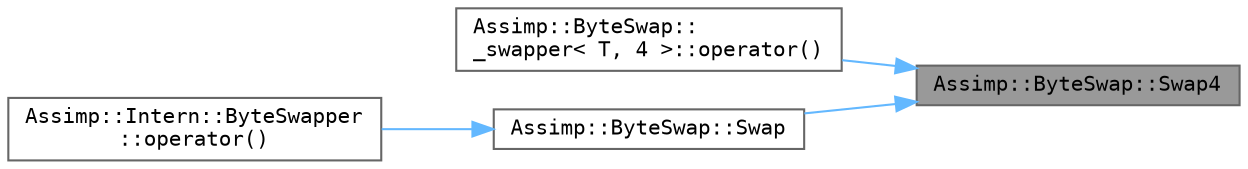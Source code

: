 digraph "Assimp::ByteSwap::Swap4"
{
 // LATEX_PDF_SIZE
  bgcolor="transparent";
  edge [fontname=Terminal,fontsize=10,labelfontname=Helvetica,labelfontsize=10];
  node [fontname=Terminal,fontsize=10,shape=box,height=0.2,width=0.4];
  rankdir="RL";
  Node1 [label="Assimp::ByteSwap::Swap4",height=0.2,width=0.4,color="gray40", fillcolor="grey60", style="filled", fontcolor="black",tooltip=" "];
  Node1 -> Node2 [dir="back",color="steelblue1",style="solid"];
  Node2 [label="Assimp::ByteSwap::\l_swapper\< T, 4 \>::operator()",height=0.2,width=0.4,color="grey40", fillcolor="white", style="filled",URL="$struct_assimp_1_1_byte_swap_1_1__swapper_3_01_t_00_014_01_4.html#a23f16e0b274b4a75e9bca7d0f4490e4c",tooltip=" "];
  Node1 -> Node3 [dir="back",color="steelblue1",style="solid"];
  Node3 [label="Assimp::ByteSwap::Swap",height=0.2,width=0.4,color="grey40", fillcolor="white", style="filled",URL="$class_assimp_1_1_byte_swap.html#a6e60cdda6ebc1db17759106023f38270",tooltip=" "];
  Node3 -> Node4 [dir="back",color="steelblue1",style="solid"];
  Node4 [label="Assimp::Intern::ByteSwapper\l::operator()",height=0.2,width=0.4,color="grey40", fillcolor="white", style="filled",URL="$struct_assimp_1_1_intern_1_1_byte_swapper.html#a3531b179de4ba56b6873676b1fba0205",tooltip=" "];
}

